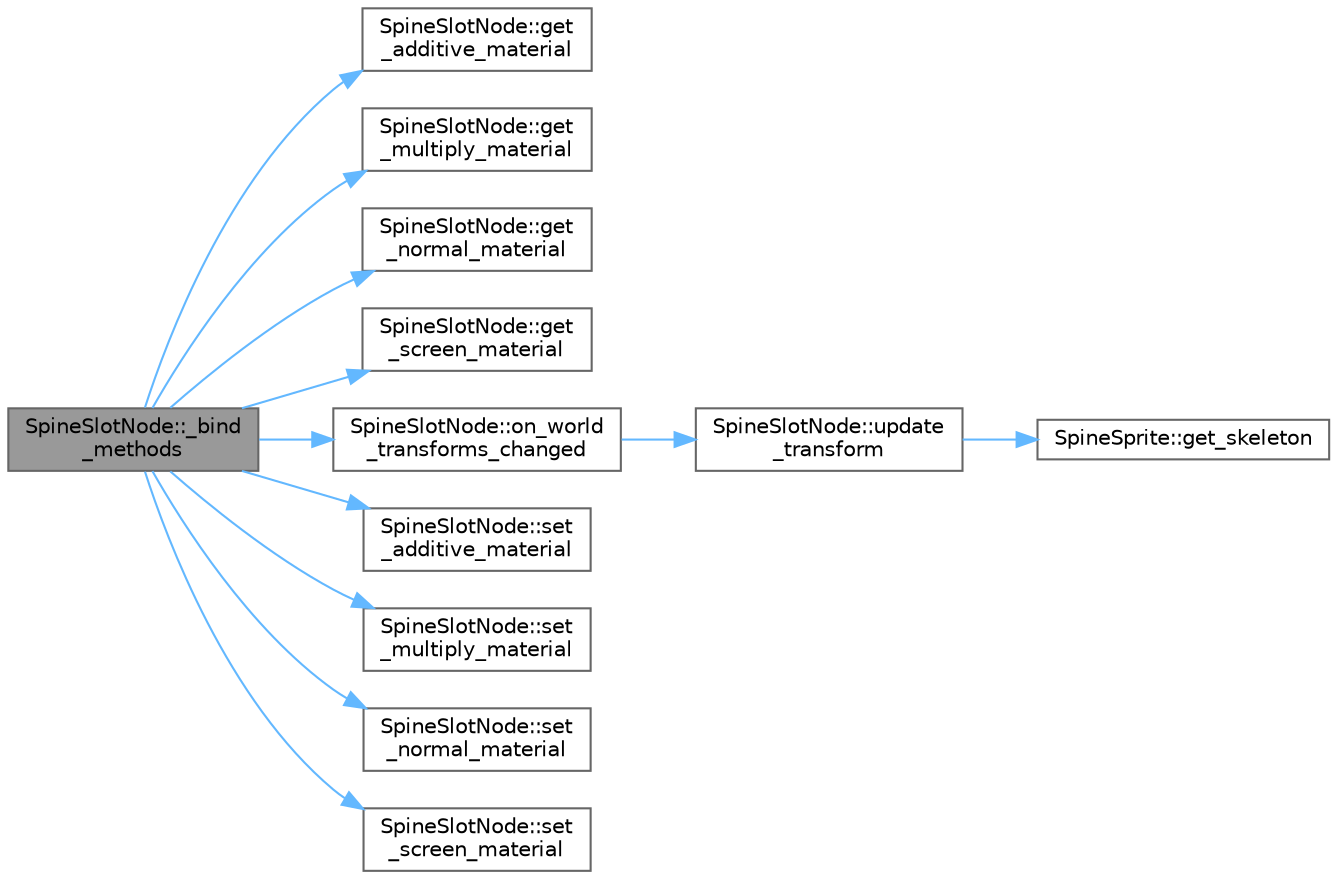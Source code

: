 digraph "SpineSlotNode::_bind_methods"
{
 // LATEX_PDF_SIZE
  bgcolor="transparent";
  edge [fontname=Helvetica,fontsize=10,labelfontname=Helvetica,labelfontsize=10];
  node [fontname=Helvetica,fontsize=10,shape=box,height=0.2,width=0.4];
  rankdir="LR";
  Node1 [id="Node000001",label="SpineSlotNode::_bind\l_methods",height=0.2,width=0.4,color="gray40", fillcolor="grey60", style="filled", fontcolor="black",tooltip=" "];
  Node1 -> Node2 [id="edge1_Node000001_Node000002",color="steelblue1",style="solid",tooltip=" "];
  Node2 [id="Node000002",label="SpineSlotNode::get\l_additive_material",height=0.2,width=0.4,color="grey40", fillcolor="white", style="filled",URL="$class_spine_slot_node.html#acf5580a6dfaa9cba8893255002f8b368",tooltip=" "];
  Node1 -> Node3 [id="edge2_Node000001_Node000003",color="steelblue1",style="solid",tooltip=" "];
  Node3 [id="Node000003",label="SpineSlotNode::get\l_multiply_material",height=0.2,width=0.4,color="grey40", fillcolor="white", style="filled",URL="$class_spine_slot_node.html#a731bb940dbe424405dfba164b7e8f22f",tooltip=" "];
  Node1 -> Node4 [id="edge3_Node000001_Node000004",color="steelblue1",style="solid",tooltip=" "];
  Node4 [id="Node000004",label="SpineSlotNode::get\l_normal_material",height=0.2,width=0.4,color="grey40", fillcolor="white", style="filled",URL="$class_spine_slot_node.html#a28fdd268b2a6eda86c503e5d679a576b",tooltip=" "];
  Node1 -> Node5 [id="edge4_Node000001_Node000005",color="steelblue1",style="solid",tooltip=" "];
  Node5 [id="Node000005",label="SpineSlotNode::get\l_screen_material",height=0.2,width=0.4,color="grey40", fillcolor="white", style="filled",URL="$class_spine_slot_node.html#a1a417cf3cf9775a760c5d63ba00af654",tooltip=" "];
  Node1 -> Node6 [id="edge5_Node000001_Node000006",color="steelblue1",style="solid",tooltip=" "];
  Node6 [id="Node000006",label="SpineSlotNode::on_world\l_transforms_changed",height=0.2,width=0.4,color="grey40", fillcolor="white", style="filled",URL="$class_spine_slot_node.html#ab4cc5e48dfc5328b18de923fc73a5244",tooltip=" "];
  Node6 -> Node7 [id="edge6_Node000006_Node000007",color="steelblue1",style="solid",tooltip=" "];
  Node7 [id="Node000007",label="SpineSlotNode::update\l_transform",height=0.2,width=0.4,color="grey40", fillcolor="white", style="filled",URL="$class_spine_slot_node.html#a83498d269b12635c686a7c00aaa66bfb",tooltip=" "];
  Node7 -> Node8 [id="edge7_Node000007_Node000008",color="steelblue1",style="solid",tooltip=" "];
  Node8 [id="Node000008",label="SpineSprite::get_skeleton",height=0.2,width=0.4,color="grey40", fillcolor="white", style="filled",URL="$class_spine_sprite.html#a300cfc5ffc68ecbde46f4de2ffefe338",tooltip=" "];
  Node1 -> Node9 [id="edge8_Node000001_Node000009",color="steelblue1",style="solid",tooltip=" "];
  Node9 [id="Node000009",label="SpineSlotNode::set\l_additive_material",height=0.2,width=0.4,color="grey40", fillcolor="white", style="filled",URL="$class_spine_slot_node.html#a3c74c1378f9105375c088819c123b0ac",tooltip=" "];
  Node1 -> Node10 [id="edge9_Node000001_Node000010",color="steelblue1",style="solid",tooltip=" "];
  Node10 [id="Node000010",label="SpineSlotNode::set\l_multiply_material",height=0.2,width=0.4,color="grey40", fillcolor="white", style="filled",URL="$class_spine_slot_node.html#ab291dd8f0a43b7d3b1382ee4aa4f90f3",tooltip=" "];
  Node1 -> Node11 [id="edge10_Node000001_Node000011",color="steelblue1",style="solid",tooltip=" "];
  Node11 [id="Node000011",label="SpineSlotNode::set\l_normal_material",height=0.2,width=0.4,color="grey40", fillcolor="white", style="filled",URL="$class_spine_slot_node.html#a985fd42f59f658801e8986a815bf4a22",tooltip=" "];
  Node1 -> Node12 [id="edge11_Node000001_Node000012",color="steelblue1",style="solid",tooltip=" "];
  Node12 [id="Node000012",label="SpineSlotNode::set\l_screen_material",height=0.2,width=0.4,color="grey40", fillcolor="white", style="filled",URL="$class_spine_slot_node.html#a40c6d2aa4c78c43658681400f703b79c",tooltip=" "];
}
